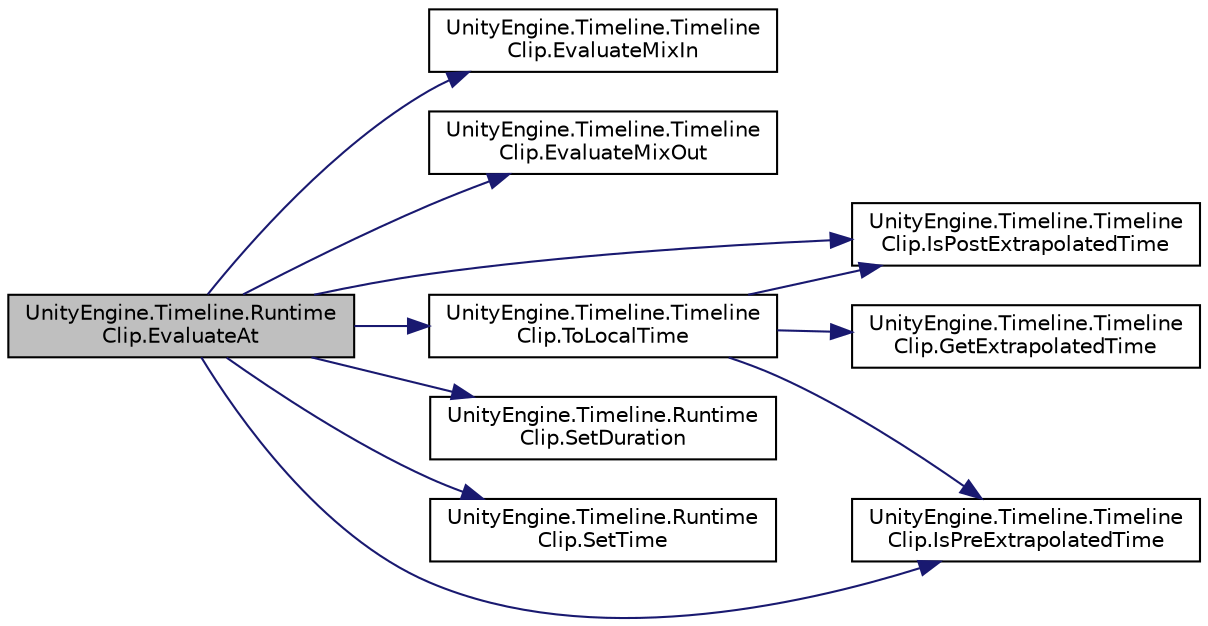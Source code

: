 digraph "UnityEngine.Timeline.RuntimeClip.EvaluateAt"
{
 // LATEX_PDF_SIZE
  edge [fontname="Helvetica",fontsize="10",labelfontname="Helvetica",labelfontsize="10"];
  node [fontname="Helvetica",fontsize="10",shape=record];
  rankdir="LR";
  Node1 [label="UnityEngine.Timeline.Runtime\lClip.EvaluateAt",height=0.2,width=0.4,color="black", fillcolor="grey75", style="filled", fontcolor="black",tooltip=" "];
  Node1 -> Node2 [color="midnightblue",fontsize="10",style="solid",fontname="Helvetica"];
  Node2 [label="UnityEngine.Timeline.Timeline\lClip.EvaluateMixIn",height=0.2,width=0.4,color="black", fillcolor="white", style="filled",URL="$class_unity_engine_1_1_timeline_1_1_timeline_clip.html#ab3ed921d48ee9b5b49a2a8577ce3c513",tooltip="Given a time, returns the weight from the mix in"];
  Node1 -> Node3 [color="midnightblue",fontsize="10",style="solid",fontname="Helvetica"];
  Node3 [label="UnityEngine.Timeline.Timeline\lClip.EvaluateMixOut",height=0.2,width=0.4,color="black", fillcolor="white", style="filled",URL="$class_unity_engine_1_1_timeline_1_1_timeline_clip.html#a2f40592786d437df0032d9b318947220",tooltip="Given a time, returns the weight from the mix out"];
  Node1 -> Node4 [color="midnightblue",fontsize="10",style="solid",fontname="Helvetica"];
  Node4 [label="UnityEngine.Timeline.Timeline\lClip.IsPostExtrapolatedTime",height=0.2,width=0.4,color="black", fillcolor="white", style="filled",URL="$class_unity_engine_1_1_timeline_1_1_timeline_clip.html#a7f54df7e4c0accdefa6dfbc83068083e",tooltip="Given a time, returns whether it falls within the clip post-extrapolation"];
  Node1 -> Node5 [color="midnightblue",fontsize="10",style="solid",fontname="Helvetica"];
  Node5 [label="UnityEngine.Timeline.Timeline\lClip.IsPreExtrapolatedTime",height=0.2,width=0.4,color="black", fillcolor="white", style="filled",URL="$class_unity_engine_1_1_timeline_1_1_timeline_clip.html#a9b9ff4aba84f327c2822983ac3cdf50b",tooltip="Given a time, returns whether it falls within the clip pre-extrapolation"];
  Node1 -> Node6 [color="midnightblue",fontsize="10",style="solid",fontname="Helvetica"];
  Node6 [label="UnityEngine.Timeline.Runtime\lClip.SetDuration",height=0.2,width=0.4,color="black", fillcolor="white", style="filled",URL="$class_unity_engine_1_1_timeline_1_1_runtime_clip.html#af1030424e6fceac564f3e33e735db5fd",tooltip=" "];
  Node1 -> Node7 [color="midnightblue",fontsize="10",style="solid",fontname="Helvetica"];
  Node7 [label="UnityEngine.Timeline.Runtime\lClip.SetTime",height=0.2,width=0.4,color="black", fillcolor="white", style="filled",URL="$class_unity_engine_1_1_timeline_1_1_runtime_clip.html#a83be86440f6899d1f846bcd80cfc6061",tooltip=" "];
  Node1 -> Node8 [color="midnightblue",fontsize="10",style="solid",fontname="Helvetica"];
  Node8 [label="UnityEngine.Timeline.Timeline\lClip.ToLocalTime",height=0.2,width=0.4,color="black", fillcolor="white", style="filled",URL="$class_unity_engine_1_1_timeline_1_1_timeline_clip.html#a0e93badf4d11e12235eec8e938263184",tooltip="Converts from global time to a clips local time."];
  Node8 -> Node9 [color="midnightblue",fontsize="10",style="solid",fontname="Helvetica"];
  Node9 [label="UnityEngine.Timeline.Timeline\lClip.GetExtrapolatedTime",height=0.2,width=0.4,color="black", fillcolor="white", style="filled",URL="$class_unity_engine_1_1_timeline_1_1_timeline_clip.html#ac450e9204a02d72bcb7bac55471f6da9",tooltip=" "];
  Node8 -> Node4 [color="midnightblue",fontsize="10",style="solid",fontname="Helvetica"];
  Node8 -> Node5 [color="midnightblue",fontsize="10",style="solid",fontname="Helvetica"];
}
